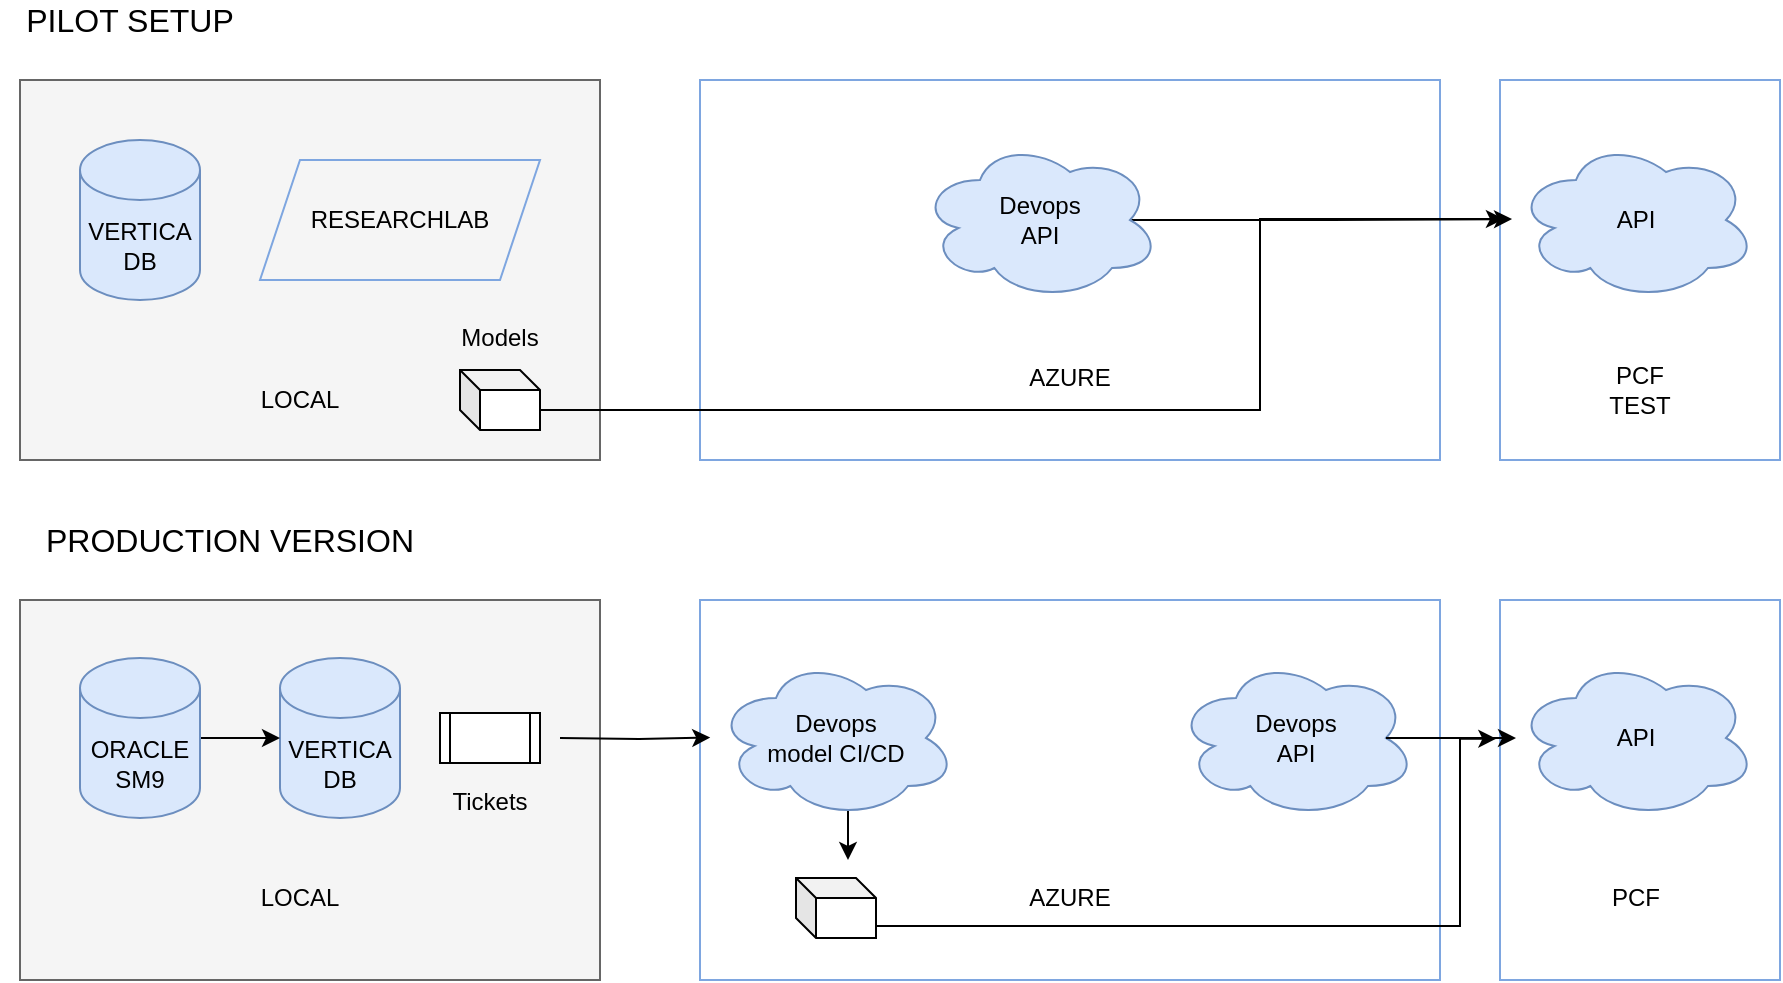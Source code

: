 <mxfile version="14.6.3" type="github">
  <diagram id="TIQiLkXEC3PqR95uw1yW" name="Page-1">
    <mxGraphModel dx="1483" dy="821" grid="1" gridSize="10" guides="1" tooltips="1" connect="1" arrows="1" fold="1" page="1" pageScale="1" pageWidth="1800" pageHeight="8000" math="0" shadow="0">
      <root>
        <mxCell id="0" />
        <mxCell id="1" parent="0" />
        <mxCell id="9JWz2dye4Onn6iEvln5e-38" value="" style="group" vertex="1" connectable="0" parent="1">
          <mxGeometry x="60" y="90" width="880" height="190" as="geometry" />
        </mxCell>
        <mxCell id="9JWz2dye4Onn6iEvln5e-27" value="" style="rounded=0;whiteSpace=wrap;html=1;strokeColor=#7EA6E0;" vertex="1" parent="9JWz2dye4Onn6iEvln5e-38">
          <mxGeometry x="740" width="140" height="190" as="geometry" />
        </mxCell>
        <mxCell id="9JWz2dye4Onn6iEvln5e-32" value="" style="rounded=0;whiteSpace=wrap;html=1;strokeColor=#7EA6E0;" vertex="1" parent="9JWz2dye4Onn6iEvln5e-38">
          <mxGeometry x="340" width="370" height="190" as="geometry" />
        </mxCell>
        <mxCell id="9JWz2dye4Onn6iEvln5e-33" value="AZURE" style="text;html=1;strokeColor=none;fillColor=none;align=center;verticalAlign=middle;whiteSpace=wrap;rounded=0;" vertex="1" parent="9JWz2dye4Onn6iEvln5e-38">
          <mxGeometry x="505" y="139" width="40" height="20" as="geometry" />
        </mxCell>
        <mxCell id="9JWz2dye4Onn6iEvln5e-11" value="" style="rounded=0;whiteSpace=wrap;html=1;fillColor=#f5f5f5;strokeColor=#666666;fontColor=#333333;" vertex="1" parent="9JWz2dye4Onn6iEvln5e-38">
          <mxGeometry width="290" height="190" as="geometry" />
        </mxCell>
        <mxCell id="9JWz2dye4Onn6iEvln5e-12" value="LOCAL" style="text;html=1;strokeColor=none;fillColor=none;align=center;verticalAlign=middle;whiteSpace=wrap;rounded=0;" vertex="1" parent="9JWz2dye4Onn6iEvln5e-38">
          <mxGeometry x="120" y="150" width="40" height="20" as="geometry" />
        </mxCell>
        <mxCell id="9JWz2dye4Onn6iEvln5e-18" value="VERTICA&lt;br&gt;DB" style="shape=cylinder3;whiteSpace=wrap;html=1;boundedLbl=1;backgroundOutline=1;size=15;fillColor=#dae8fc;strokeColor=#6c8ebf;" vertex="1" parent="9JWz2dye4Onn6iEvln5e-38">
          <mxGeometry x="30" y="30" width="60" height="80" as="geometry" />
        </mxCell>
        <mxCell id="9JWz2dye4Onn6iEvln5e-19" value="RESEARCHLAB" style="shape=parallelogram;perimeter=parallelogramPerimeter;whiteSpace=wrap;html=1;fixedSize=1;rounded=0;strokeColor=#7EA6E0;fillColor=none;" vertex="1" parent="9JWz2dye4Onn6iEvln5e-38">
          <mxGeometry x="120" y="40" width="140" height="60" as="geometry" />
        </mxCell>
        <mxCell id="9JWz2dye4Onn6iEvln5e-64" style="edgeStyle=orthogonalEdgeStyle;rounded=0;orthogonalLoop=1;jettySize=auto;html=1;exitX=0;exitY=0;exitDx=40;exitDy=20;exitPerimeter=0;entryX=0.014;entryY=0.366;entryDx=0;entryDy=0;entryPerimeter=0;fontSize=16;" edge="1" parent="9JWz2dye4Onn6iEvln5e-38" source="9JWz2dye4Onn6iEvln5e-21" target="9JWz2dye4Onn6iEvln5e-27">
          <mxGeometry relative="1" as="geometry">
            <Array as="points">
              <mxPoint x="620" y="165" />
              <mxPoint x="620" y="70" />
            </Array>
          </mxGeometry>
        </mxCell>
        <mxCell id="9JWz2dye4Onn6iEvln5e-21" value="" style="shape=cube;whiteSpace=wrap;html=1;boundedLbl=1;backgroundOutline=1;darkOpacity=0.05;darkOpacity2=0.1;size=10;" vertex="1" parent="9JWz2dye4Onn6iEvln5e-38">
          <mxGeometry x="220" y="145" width="40" height="30" as="geometry" />
        </mxCell>
        <mxCell id="9JWz2dye4Onn6iEvln5e-36" style="edgeStyle=orthogonalEdgeStyle;rounded=0;orthogonalLoop=1;jettySize=auto;html=1;exitX=0.875;exitY=0.5;exitDx=0;exitDy=0;exitPerimeter=0;entryX=0.043;entryY=0.366;entryDx=0;entryDy=0;entryPerimeter=0;" edge="1" parent="9JWz2dye4Onn6iEvln5e-38" source="9JWz2dye4Onn6iEvln5e-26" target="9JWz2dye4Onn6iEvln5e-27">
          <mxGeometry relative="1" as="geometry" />
        </mxCell>
        <mxCell id="9JWz2dye4Onn6iEvln5e-26" value="&lt;span&gt;Devops&lt;/span&gt;&lt;br&gt;API" style="ellipse;shape=cloud;whiteSpace=wrap;html=1;fillColor=#dae8fc;strokeColor=#6c8ebf;" vertex="1" parent="9JWz2dye4Onn6iEvln5e-38">
          <mxGeometry x="450" y="30" width="120" height="80" as="geometry" />
        </mxCell>
        <mxCell id="9JWz2dye4Onn6iEvln5e-28" value="API" style="ellipse;shape=cloud;whiteSpace=wrap;html=1;fillColor=#dae8fc;strokeColor=#6c8ebf;" vertex="1" parent="9JWz2dye4Onn6iEvln5e-38">
          <mxGeometry x="748" y="30" width="120" height="80" as="geometry" />
        </mxCell>
        <mxCell id="9JWz2dye4Onn6iEvln5e-62" value="PCF TEST" style="text;html=1;strokeColor=none;fillColor=none;align=center;verticalAlign=middle;whiteSpace=wrap;rounded=0;" vertex="1" parent="9JWz2dye4Onn6iEvln5e-38">
          <mxGeometry x="790" y="145" width="40" height="20" as="geometry" />
        </mxCell>
        <mxCell id="-r-eWaF7yrH_TR99yYgg-14" value="Models" style="text;html=1;strokeColor=none;fillColor=none;align=center;verticalAlign=middle;whiteSpace=wrap;rounded=0;" parent="9JWz2dye4Onn6iEvln5e-38" vertex="1">
          <mxGeometry x="220" y="119" width="40" height="20" as="geometry" />
        </mxCell>
        <mxCell id="9JWz2dye4Onn6iEvln5e-40" value="PILOT SETUP" style="text;html=1;strokeColor=none;fillColor=none;align=center;verticalAlign=middle;whiteSpace=wrap;rounded=0;fontSize=16;" vertex="1" parent="1">
          <mxGeometry x="50" y="50" width="130" height="20" as="geometry" />
        </mxCell>
        <mxCell id="9JWz2dye4Onn6iEvln5e-41" value="PRODUCTION VERSION" style="text;html=1;strokeColor=none;fillColor=none;align=center;verticalAlign=middle;whiteSpace=wrap;rounded=0;fontSize=16;" vertex="1" parent="1">
          <mxGeometry x="60" y="310" width="210" height="20" as="geometry" />
        </mxCell>
        <mxCell id="9JWz2dye4Onn6iEvln5e-16" value="" style="rounded=0;whiteSpace=wrap;html=1;strokeColor=#7EA6E0;" vertex="1" parent="1">
          <mxGeometry x="800" y="350" width="140" height="190" as="geometry" />
        </mxCell>
        <mxCell id="-r-eWaF7yrH_TR99yYgg-29" value="" style="rounded=0;whiteSpace=wrap;html=1;fillColor=#f5f5f5;strokeColor=#666666;fontColor=#333333;" parent="1" vertex="1">
          <mxGeometry x="60" y="350" width="290" height="190" as="geometry" />
        </mxCell>
        <mxCell id="-r-eWaF7yrH_TR99yYgg-26" value="" style="rounded=0;whiteSpace=wrap;html=1;strokeColor=#7EA6E0;" parent="1" vertex="1">
          <mxGeometry x="400" y="350" width="370" height="190" as="geometry" />
        </mxCell>
        <mxCell id="-r-eWaF7yrH_TR99yYgg-2" value="VERTICA&lt;br&gt;DB" style="shape=cylinder3;whiteSpace=wrap;html=1;boundedLbl=1;backgroundOutline=1;size=15;fillColor=#dae8fc;strokeColor=#6c8ebf;" parent="1" vertex="1">
          <mxGeometry x="190" y="379" width="60" height="80" as="geometry" />
        </mxCell>
        <mxCell id="9JWz2dye4Onn6iEvln5e-5" value="" style="edgeStyle=orthogonalEdgeStyle;rounded=0;orthogonalLoop=1;jettySize=auto;html=1;" edge="1" parent="1" source="-r-eWaF7yrH_TR99yYgg-4" target="-r-eWaF7yrH_TR99yYgg-2">
          <mxGeometry x="60" y="350" as="geometry" />
        </mxCell>
        <mxCell id="-r-eWaF7yrH_TR99yYgg-4" value="ORACLE SM9" style="shape=cylinder3;whiteSpace=wrap;html=1;boundedLbl=1;backgroundOutline=1;size=15;fillColor=#dae8fc;strokeColor=#6c8ebf;" parent="1" vertex="1">
          <mxGeometry x="90" y="379" width="60" height="80" as="geometry" />
        </mxCell>
        <mxCell id="9JWz2dye4Onn6iEvln5e-76" style="edgeStyle=orthogonalEdgeStyle;rounded=0;orthogonalLoop=1;jettySize=auto;html=1;exitX=0.55;exitY=0.95;exitDx=0;exitDy=0;exitPerimeter=0;entryX=0.2;entryY=0.684;entryDx=0;entryDy=0;entryPerimeter=0;fontSize=16;" edge="1" parent="1" source="-r-eWaF7yrH_TR99yYgg-6" target="-r-eWaF7yrH_TR99yYgg-26">
          <mxGeometry relative="1" as="geometry" />
        </mxCell>
        <mxCell id="-r-eWaF7yrH_TR99yYgg-6" value="&lt;span&gt;Devops&lt;/span&gt;&lt;br&gt;&lt;span&gt;model CI/CD&lt;/span&gt;" style="ellipse;shape=cloud;whiteSpace=wrap;html=1;fillColor=#dae8fc;strokeColor=#6c8ebf;" parent="1" vertex="1">
          <mxGeometry x="408" y="379" width="120" height="80" as="geometry" />
        </mxCell>
        <mxCell id="-r-eWaF7yrH_TR99yYgg-9" value="&lt;span&gt;Devops&lt;/span&gt;&lt;br&gt;API" style="ellipse;shape=cloud;whiteSpace=wrap;html=1;fillColor=#dae8fc;strokeColor=#6c8ebf;" parent="1" vertex="1">
          <mxGeometry x="638" y="379" width="120" height="80" as="geometry" />
        </mxCell>
        <mxCell id="-r-eWaF7yrH_TR99yYgg-21" style="edgeStyle=orthogonalEdgeStyle;rounded=0;orthogonalLoop=1;jettySize=auto;html=1;exitX=1;exitY=0.5;exitDx=0;exitDy=0;entryX=-0.024;entryY=0.497;entryDx=0;entryDy=0;entryPerimeter=0;" parent="1" target="-r-eWaF7yrH_TR99yYgg-6" edge="1">
          <mxGeometry x="60" y="350" as="geometry">
            <mxPoint x="330" y="419" as="sourcePoint" />
          </mxGeometry>
        </mxCell>
        <mxCell id="9JWz2dye4Onn6iEvln5e-72" style="edgeStyle=orthogonalEdgeStyle;rounded=0;orthogonalLoop=1;jettySize=auto;html=1;exitX=0;exitY=0;exitDx=40;exitDy=20;exitPerimeter=0;entryX=-0.013;entryY=0.365;entryDx=0;entryDy=0;entryPerimeter=0;fontSize=16;" edge="1" parent="1" source="-r-eWaF7yrH_TR99yYgg-13" target="9JWz2dye4Onn6iEvln5e-16">
          <mxGeometry relative="1" as="geometry">
            <Array as="points">
              <mxPoint x="780" y="513" />
              <mxPoint x="780" y="419" />
            </Array>
          </mxGeometry>
        </mxCell>
        <mxCell id="-r-eWaF7yrH_TR99yYgg-13" value="" style="shape=cube;whiteSpace=wrap;html=1;boundedLbl=1;backgroundOutline=1;darkOpacity=0.05;darkOpacity2=0.1;size=10;" parent="1" vertex="1">
          <mxGeometry x="448" y="489" width="40" height="30" as="geometry" />
        </mxCell>
        <mxCell id="-r-eWaF7yrH_TR99yYgg-27" value="AZURE" style="text;html=1;strokeColor=none;fillColor=none;align=center;verticalAlign=middle;whiteSpace=wrap;rounded=0;" parent="1" vertex="1">
          <mxGeometry x="565" y="489" width="40" height="20" as="geometry" />
        </mxCell>
        <mxCell id="-r-eWaF7yrH_TR99yYgg-30" value="LOCAL" style="text;html=1;strokeColor=none;fillColor=none;align=center;verticalAlign=middle;whiteSpace=wrap;rounded=0;" parent="1" vertex="1">
          <mxGeometry x="180" y="489" width="40" height="20" as="geometry" />
        </mxCell>
        <mxCell id="9JWz2dye4Onn6iEvln5e-2" value="API" style="ellipse;shape=cloud;whiteSpace=wrap;html=1;fillColor=#dae8fc;strokeColor=#6c8ebf;" vertex="1" parent="1">
          <mxGeometry x="808" y="379" width="120" height="80" as="geometry" />
        </mxCell>
        <mxCell id="9JWz2dye4Onn6iEvln5e-3" style="edgeStyle=orthogonalEdgeStyle;rounded=0;orthogonalLoop=1;jettySize=auto;html=1;exitX=0.875;exitY=0.5;exitDx=0;exitDy=0;exitPerimeter=0;" edge="1" parent="1" source="-r-eWaF7yrH_TR99yYgg-9" target="9JWz2dye4Onn6iEvln5e-2">
          <mxGeometry x="68" y="350" as="geometry" />
        </mxCell>
        <mxCell id="9JWz2dye4Onn6iEvln5e-6" value="" style="shape=process;whiteSpace=wrap;html=1;backgroundOutline=1;" vertex="1" parent="1">
          <mxGeometry x="270" y="406.5" width="50" height="25" as="geometry" />
        </mxCell>
        <mxCell id="9JWz2dye4Onn6iEvln5e-7" value="Tickets" style="text;html=1;strokeColor=none;fillColor=none;align=center;verticalAlign=middle;whiteSpace=wrap;rounded=0;" vertex="1" parent="1">
          <mxGeometry x="275" y="441" width="40" height="20" as="geometry" />
        </mxCell>
        <mxCell id="9JWz2dye4Onn6iEvln5e-17" value="PCF" style="text;html=1;strokeColor=none;fillColor=none;align=center;verticalAlign=middle;whiteSpace=wrap;rounded=0;" vertex="1" parent="1">
          <mxGeometry x="848" y="489" width="40" height="20" as="geometry" />
        </mxCell>
      </root>
    </mxGraphModel>
  </diagram>
</mxfile>
